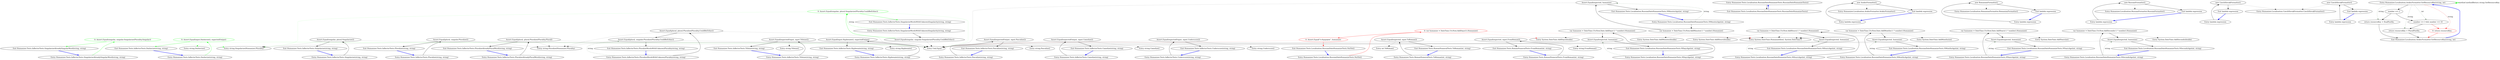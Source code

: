 digraph  {
d17 [cluster="Humanizer.Tests.InflectorTests.SingularizeAlreadySingularWord(string, string)", color=green, community=0, label="0: Assert.Equal(singular, singular.Singularize(Plurality.Singular))", span="44-44"];
d16 [cluster="Humanizer.Tests.InflectorTests.SingularizeAlreadySingularWord(string, string)", label="Entry Humanizer.Tests.InflectorTests.SingularizeAlreadySingularWord(string, string)", span="42-42"];
d18 [cluster="Humanizer.Tests.InflectorTests.SingularizeAlreadySingularWord(string, string)", label="Exit Humanizer.Tests.InflectorTests.SingularizeAlreadySingularWord(string, string)", span="42-42"];
d15 [cluster="string.Singularize(Humanizer.Plurality)", label="Entry string.Singularize(Humanizer.Plurality)", span="171-171"];
d4 [cluster="Unk.Equal", label="Entry Unk.Equal", span=""];
d21 [cluster="Humanizer.Tests.InflectorTests.SingularizeWordsWithUnknownSingularity(string, string)", color=green, community=0, label="0: Assert.Equal(singular, plural.Singularize(Plurality.CouldBeEither))", span="52-52"];
d19 [cluster="Humanizer.Tests.InflectorTests.SingularizeWordsWithUnknownSingularity(string, string)", label="Entry Humanizer.Tests.InflectorTests.SingularizeWordsWithUnknownSingularity(string, string)", span="49-49"];
d20 [cluster="Humanizer.Tests.InflectorTests.SingularizeWordsWithUnknownSingularity(string, string)", label="Assert.Equal(singular, singular.Singularize(Plurality.CouldBeEither))", span="51-51"];
d22 [cluster="Humanizer.Tests.InflectorTests.SingularizeWordsWithUnknownSingularity(string, string)", label="Exit Humanizer.Tests.InflectorTests.SingularizeWordsWithUnknownSingularity(string, string)", span="49-49"];
d28 [cluster="Humanizer.Tests.InflectorTests.Dasherize(string, string)", color=green, community=0, label="0: Assert.Equal(input.Dasherize(), expectedOutput)", span="75-75"];
d27 [cluster="Humanizer.Tests.InflectorTests.Dasherize(string, string)", label="Entry Humanizer.Tests.InflectorTests.Dasherize(string, string)", span="73-73"];
d29 [cluster="Humanizer.Tests.InflectorTests.Dasherize(string, string)", label="Exit Humanizer.Tests.InflectorTests.Dasherize(string, string)", span="73-73"];
d30 [cluster="string.Dasherize()", label="Entry string.Dasherize()", span="259-259"];
d13 [cluster="Humanizer.Tests.InflectorTests.Singularize(string, string)", label="Assert.Equal(singular, plural.Singularize())", span="37-37"];
d1 [cluster="Humanizer.Tests.InflectorTests.Pluralize(string, string)", label="Assert.Equal(plural, singular.Pluralize())", span="15-15"];
d6 [cluster="Humanizer.Tests.InflectorTests.PluralizeAlreadyPluralWord(string, string)", label="Assert.Equal(plural, plural.Pluralize(Plurality.Plural))", span="22-22"];
d9 [cluster="Humanizer.Tests.InflectorTests.PluralizeWordsWithUnknownPlurality(string, string)", label="Assert.Equal(plural, plural.Pluralize(Plurality.CouldBeEither))", span="29-29"];
d10 [cluster="Humanizer.Tests.InflectorTests.PluralizeWordsWithUnknownPlurality(string, string)", label="Assert.Equal(plural, singular.Pluralize(Plurality.CouldBeEither))", span="30-30"];
d24 [cluster="Humanizer.Tests.InflectorTests.Titleize(string, string)", label="Assert.Equal(expectedOuput, input.Titleize())", span="65-65"];
d32 [cluster="Humanizer.Tests.InflectorTests.Hyphenate(string, string)", label="Assert.Equal(input.Hyphenate(), expectedOutput)", span="85-85"];
d36 [cluster="Humanizer.Tests.InflectorTests.Pascalize(string, string)", label="Assert.Equal(expectedOutput, input.Pascalize())", span="98-98"];
d40 [cluster="Humanizer.Tests.InflectorTests.Camelize(string, string)", label="Assert.Equal(expectedOutput, input.Camelize())", span="112-112"];
d44 [cluster="Humanizer.Tests.InflectorTests.Underscore(string, string)", label="Assert.Equal(expectedOuput, input.Underscore())", span="125-125"];
d12 [cluster="Humanizer.Tests.InflectorTests.Singularize(string, string)", label="Entry Humanizer.Tests.InflectorTests.Singularize(string, string)", span="35-35"];
d14 [cluster="Humanizer.Tests.InflectorTests.Singularize(string, string)", label="Exit Humanizer.Tests.InflectorTests.Singularize(string, string)", span="35-35"];
d0 [cluster="Humanizer.Tests.InflectorTests.Pluralize(string, string)", label="Entry Humanizer.Tests.InflectorTests.Pluralize(string, string)", span="13-13"];
d2 [cluster="Humanizer.Tests.InflectorTests.Pluralize(string, string)", label="Exit Humanizer.Tests.InflectorTests.Pluralize(string, string)", span="13-13"];
d3 [cluster="string.Pluralize(Humanizer.Plurality)", label="Entry string.Pluralize(Humanizer.Plurality)", span="147-147"];
d5 [cluster="Humanizer.Tests.InflectorTests.PluralizeAlreadyPluralWord(string, string)", label="Entry Humanizer.Tests.InflectorTests.PluralizeAlreadyPluralWord(string, string)", span="20-20"];
d7 [cluster="Humanizer.Tests.InflectorTests.PluralizeAlreadyPluralWord(string, string)", label="Exit Humanizer.Tests.InflectorTests.PluralizeAlreadyPluralWord(string, string)", span="20-20"];
d8 [cluster="Humanizer.Tests.InflectorTests.PluralizeWordsWithUnknownPlurality(string, string)", label="Entry Humanizer.Tests.InflectorTests.PluralizeWordsWithUnknownPlurality(string, string)", span="27-27"];
d11 [cluster="Humanizer.Tests.InflectorTests.PluralizeWordsWithUnknownPlurality(string, string)", label="Exit Humanizer.Tests.InflectorTests.PluralizeWordsWithUnknownPlurality(string, string)", span="27-27"];
d23 [cluster="Humanizer.Tests.InflectorTests.Titleize(string, string)", label="Entry Humanizer.Tests.InflectorTests.Titleize(string, string)", span="63-63"];
d25 [cluster="Humanizer.Tests.InflectorTests.Titleize(string, string)", label="Exit Humanizer.Tests.InflectorTests.Titleize(string, string)", span="63-63"];
d26 [cluster="string.Titleize()", label="Entry string.Titleize()", span="216-216"];
d31 [cluster="Humanizer.Tests.InflectorTests.Hyphenate(string, string)", label="Entry Humanizer.Tests.InflectorTests.Hyphenate(string, string)", span="83-83"];
d33 [cluster="Humanizer.Tests.InflectorTests.Hyphenate(string, string)", label="Exit Humanizer.Tests.InflectorTests.Hyphenate(string, string)", span="83-83"];
d34 [cluster="string.Hyphenate()", label="Entry string.Hyphenate()", span="269-269"];
d35 [cluster="Humanizer.Tests.InflectorTests.Pascalize(string, string)", label="Entry Humanizer.Tests.InflectorTests.Pascalize(string, string)", span="96-96"];
d37 [cluster="Humanizer.Tests.InflectorTests.Pascalize(string, string)", label="Exit Humanizer.Tests.InflectorTests.Pascalize(string, string)", span="96-96"];
d38 [cluster="string.Pascalize()", label="Entry string.Pascalize()", span="226-226"];
d39 [cluster="Humanizer.Tests.InflectorTests.Camelize(string, string)", label="Entry Humanizer.Tests.InflectorTests.Camelize(string, string)", span="110-110"];
d41 [cluster="Humanizer.Tests.InflectorTests.Camelize(string, string)", label="Exit Humanizer.Tests.InflectorTests.Camelize(string, string)", span="110-110"];
d42 [cluster="string.Camelize()", label="Entry string.Camelize()", span="236-236"];
d43 [cluster="Humanizer.Tests.InflectorTests.Underscore(string, string)", label="Entry Humanizer.Tests.InflectorTests.Underscore(string, string)", span="123-123"];
d45 [cluster="Humanizer.Tests.InflectorTests.Underscore(string, string)", label="Exit Humanizer.Tests.InflectorTests.Underscore(string, string)", span="123-123"];
d46 [cluster="string.Underscore()", label="Entry string.Underscore()", span="247-247"];
m1_8 [cluster="string.FromRoman()", file="DateHumanizeTests.fi-FI.cs", label="Entry string.FromRoman()", span="43-43"];
m1_0 [cluster="Humanizer.Tests.RomanNumeralTests.ToRoman(int, string)", file="DateHumanizeTests.fi-FI.cs", label="Entry Humanizer.Tests.RomanNumeralTests.ToRoman(int, string)", span="26-26"];
m1_1 [cluster="Humanizer.Tests.RomanNumeralTests.ToRoman(int, string)", file="DateHumanizeTests.fi-FI.cs", label="Assert.Equal(expected, input.ToRoman())", span="28-28"];
m1_2 [cluster="Humanizer.Tests.RomanNumeralTests.ToRoman(int, string)", file="DateHumanizeTests.fi-FI.cs", label="Exit Humanizer.Tests.RomanNumeralTests.ToRoman(int, string)", span="26-26"];
m1_5 [cluster="Humanizer.Tests.RomanNumeralTests.FromRoman(int, string)", file="DateHumanizeTests.fi-FI.cs", label="Entry Humanizer.Tests.RomanNumeralTests.FromRoman(int, string)", span="51-51"];
m1_6 [cluster="Humanizer.Tests.RomanNumeralTests.FromRoman(int, string)", file="DateHumanizeTests.fi-FI.cs", label="Assert.Equal(expected, input.FromRoman())", span="53-53"];
m1_7 [cluster="Humanizer.Tests.RomanNumeralTests.FromRoman(int, string)", file="DateHumanizeTests.fi-FI.cs", label="Exit Humanizer.Tests.RomanNumeralTests.FromRoman(int, string)", span="51-51"];
m1_3 [cluster="int.ToRoman()", file="DateHumanizeTests.fi-FI.cs", label="Entry int.ToRoman()", span="84-84"];
m3_9 [cluster="Humanizer.Tests.Localisation.RussianDateHumanizeTests.NMinutesAgo(int, string)", file="DateHumanizeTests.ru-RU.cs", label="Entry Humanizer.Tests.Localisation.RussianDateHumanizeTests.NMinutesAgo(int, string)", span="52-52"];
m3_10 [cluster="Humanizer.Tests.Localisation.RussianDateHumanizeTests.NMinutesAgo(int, string)", file="DateHumanizeTests.ru-RU.cs", label="var humanize = DateTime.UtcNow.AddMinutes(-1 * number).Humanize()", span="54-54"];
m3_11 [cluster="Humanizer.Tests.Localisation.RussianDateHumanizeTests.NMinutesAgo(int, string)", file="DateHumanizeTests.ru-RU.cs", label="Assert.Equal(expected, humanize)", span="55-55"];
m3_12 [cluster="Humanizer.Tests.Localisation.RussianDateHumanizeTests.NMinutesAgo(int, string)", file="DateHumanizeTests.ru-RU.cs", label="Exit Humanizer.Tests.Localisation.RussianDateHumanizeTests.NMinutesAgo(int, string)", span="52-52"];
m3_7 [cluster="System.DateTime.Humanize(bool, System.DateTime?)", file="DateHumanizeTests.ru-RU.cs", label="Entry System.DateTime.Humanize(bool, System.DateTime?)", span="18-18"];
m3_28 [cluster="System.DateTime.AddMonths(int)", file="DateHumanizeTests.ru-RU.cs", label="Entry System.DateTime.AddMonths(int)", span="0-0"];
m3_13 [cluster="System.DateTime.AddMinutes(double)", file="DateHumanizeTests.ru-RU.cs", label="Entry System.DateTime.AddMinutes(double)", span="0-0"];
m3_34 [cluster="Humanizer.Tests.Localisation.RussianDateHumanizeTests.NotYet()", file="DateHumanizeTests.ru-RU.cs", label="Entry Humanizer.Tests.Localisation.RussianDateHumanizeTests.NotYet()", span="137-137"];
m3_35 [cluster="Humanizer.Tests.Localisation.RussianDateHumanizeTests.NotYet()", color=red, community=0, file="DateHumanizeTests.ru-RU.cs", label="0: var humanize = DateTime.UtcNow.AddDays(1).Humanize()", span="139-139"];
m3_36 [cluster="Humanizer.Tests.Localisation.RussianDateHumanizeTests.NotYet()", color=red, community=0, file="DateHumanizeTests.ru-RU.cs", label="0: Assert.Equal(''в будущем'', humanize)", span="140-140"];
m3_37 [cluster="Humanizer.Tests.Localisation.RussianDateHumanizeTests.NotYet()", file="DateHumanizeTests.ru-RU.cs", label="Exit Humanizer.Tests.Localisation.RussianDateHumanizeTests.NotYet()", span="137-137"];
m3_14 [cluster="Humanizer.Tests.Localisation.RussianDateHumanizeTests.NHoursAgo(int, string)", file="DateHumanizeTests.ru-RU.cs", label="Entry Humanizer.Tests.Localisation.RussianDateHumanizeTests.NHoursAgo(int, string)", span="72-72"];
m3_15 [cluster="Humanizer.Tests.Localisation.RussianDateHumanizeTests.NHoursAgo(int, string)", file="DateHumanizeTests.ru-RU.cs", label="var humanize = DateTime.UtcNow.AddHours(-1 * number).Humanize()", span="74-74"];
m3_16 [cluster="Humanizer.Tests.Localisation.RussianDateHumanizeTests.NHoursAgo(int, string)", file="DateHumanizeTests.ru-RU.cs", label="Assert.Equal(expected, humanize)", span="75-75"];
m3_17 [cluster="Humanizer.Tests.Localisation.RussianDateHumanizeTests.NHoursAgo(int, string)", file="DateHumanizeTests.ru-RU.cs", label="Exit Humanizer.Tests.Localisation.RussianDateHumanizeTests.NHoursAgo(int, string)", span="72-72"];
m3_6 [cluster="System.DateTime.AddSeconds(double)", file="DateHumanizeTests.ru-RU.cs", label="Entry System.DateTime.AddSeconds(double)", span="0-0"];
m3_24 [cluster="Humanizer.Tests.Localisation.RussianDateHumanizeTests.NMonthsAgo(int, string)", file="DateHumanizeTests.ru-RU.cs", label="Entry Humanizer.Tests.Localisation.RussianDateHumanizeTests.NMonthsAgo(int, string)", span="109-109"];
m3_25 [cluster="Humanizer.Tests.Localisation.RussianDateHumanizeTests.NMonthsAgo(int, string)", file="DateHumanizeTests.ru-RU.cs", label="var humanize = DateTime.UtcNow.Date.AddMonths(-1 * number).Humanize()", span="111-111"];
m3_26 [cluster="Humanizer.Tests.Localisation.RussianDateHumanizeTests.NMonthsAgo(int, string)", file="DateHumanizeTests.ru-RU.cs", label="Assert.Equal(expected, humanize)", span="112-112"];
m3_27 [cluster="Humanizer.Tests.Localisation.RussianDateHumanizeTests.NMonthsAgo(int, string)", file="DateHumanizeTests.ru-RU.cs", label="Exit Humanizer.Tests.Localisation.RussianDateHumanizeTests.NMonthsAgo(int, string)", span="109-109"];
m3_33 [cluster="System.DateTime.AddYears(int)", file="DateHumanizeTests.ru-RU.cs", label="Entry System.DateTime.AddYears(int)", span="0-0"];
m3_29 [cluster="Humanizer.Tests.Localisation.RussianDateHumanizeTests.NYearsAgo(int, string)", file="DateHumanizeTests.ru-RU.cs", label="Entry Humanizer.Tests.Localisation.RussianDateHumanizeTests.NYearsAgo(int, string)", span="130-130"];
m3_30 [cluster="Humanizer.Tests.Localisation.RussianDateHumanizeTests.NYearsAgo(int, string)", file="DateHumanizeTests.ru-RU.cs", label="var humanize = DateTime.UtcNow.Date.AddYears(-1 * number).Humanize()", span="132-132"];
m3_31 [cluster="Humanizer.Tests.Localisation.RussianDateHumanizeTests.NYearsAgo(int, string)", file="DateHumanizeTests.ru-RU.cs", label="Assert.Equal(expected, humanize)", span="133-133"];
m3_32 [cluster="Humanizer.Tests.Localisation.RussianDateHumanizeTests.NYearsAgo(int, string)", file="DateHumanizeTests.ru-RU.cs", label="Exit Humanizer.Tests.Localisation.RussianDateHumanizeTests.NYearsAgo(int, string)", span="130-130"];
m3_0 [cluster="Humanizer.Tests.Localisation.RussianDateHumanizeTests.RussianDateHumanizeTests()", file="DateHumanizeTests.ru-RU.cs", label="Entry Humanizer.Tests.Localisation.RussianDateHumanizeTests.RussianDateHumanizeTests()", span="8-8"];
m3_1 [cluster="Humanizer.Tests.Localisation.RussianDateHumanizeTests.RussianDateHumanizeTests()", file="DateHumanizeTests.ru-RU.cs", label="Exit Humanizer.Tests.Localisation.RussianDateHumanizeTests.RussianDateHumanizeTests()", span="8-8"];
m3_19 [cluster="Humanizer.Tests.Localisation.RussianDateHumanizeTests.NDaysAgo(int, string)", file="DateHumanizeTests.ru-RU.cs", label="Entry Humanizer.Tests.Localisation.RussianDateHumanizeTests.NDaysAgo(int, string)", span="94-94"];
m3_20 [cluster="Humanizer.Tests.Localisation.RussianDateHumanizeTests.NDaysAgo(int, string)", file="DateHumanizeTests.ru-RU.cs", label="var humanize = DateTime.UtcNow.Date.AddDays(-1 * number).Humanize()", span="96-96"];
m3_21 [cluster="Humanizer.Tests.Localisation.RussianDateHumanizeTests.NDaysAgo(int, string)", file="DateHumanizeTests.ru-RU.cs", label="Assert.Equal(expected, humanize)", span="97-97"];
m3_22 [cluster="Humanizer.Tests.Localisation.RussianDateHumanizeTests.NDaysAgo(int, string)", file="DateHumanizeTests.ru-RU.cs", label="Exit Humanizer.Tests.Localisation.RussianDateHumanizeTests.NDaysAgo(int, string)", span="94-94"];
m3_2 [cluster="Humanizer.Tests.Localisation.RussianDateHumanizeTests.NSecondsAgo(int, string)", file="DateHumanizeTests.ru-RU.cs", label="Entry Humanizer.Tests.Localisation.RussianDateHumanizeTests.NSecondsAgo(int, string)", span="29-29"];
m3_3 [cluster="Humanizer.Tests.Localisation.RussianDateHumanizeTests.NSecondsAgo(int, string)", file="DateHumanizeTests.ru-RU.cs", label="var humanize = DateTime.UtcNow.AddSeconds(-1 * number).Humanize()", span="31-31"];
m3_4 [cluster="Humanizer.Tests.Localisation.RussianDateHumanizeTests.NSecondsAgo(int, string)", file="DateHumanizeTests.ru-RU.cs", label="Assert.Equal(expected, humanize)", span="32-32"];
m3_5 [cluster="Humanizer.Tests.Localisation.RussianDateHumanizeTests.NSecondsAgo(int, string)", file="DateHumanizeTests.ru-RU.cs", label="Exit Humanizer.Tests.Localisation.RussianDateHumanizeTests.NSecondsAgo(int, string)", span="29-29"];
m3_23 [cluster="System.DateTime.AddDays(double)", file="DateHumanizeTests.ru-RU.cs", label="Entry System.DateTime.AddDays(double)", span="0-0"];
m3_18 [cluster="System.DateTime.AddHours(double)", file="DateHumanizeTests.ru-RU.cs", label="Entry System.DateTime.AddHours(double)", span="0-0"];
m4_11 [cluster="Humanizer.Localisation.ArabicFormatter.ArabicFormatter()", file="DefaultFormatter.cs", label="Entry Humanizer.Localisation.ArabicFormatter.ArabicFormatter()", span="2-2"];
m4_3 [cluster="Humanizer.Localisation.RomanianFormatter.RomanianFormatter()", file="DefaultFormatter.cs", label="Entry Humanizer.Localisation.RomanianFormatter.RomanianFormatter()", span="2-2"];
m4_7 [cluster="Humanizer.Localisation.RussianFormatter.RussianFormatter()", file="DefaultFormatter.cs", label="Entry Humanizer.Localisation.RussianFormatter.RussianFormatter()", span="2-2"];
m4_15 [cluster="Humanizer.Localisation.CzechSlovakFormatter.CzechSlovakFormatter()", file="DefaultFormatter.cs", label="Entry Humanizer.Localisation.CzechSlovakFormatter.CzechSlovakFormatter()", span="2-2"];
m4_16 [cluster="lambda expression", file="DefaultFormatter.cs", label="Entry lambda expression", span="19-19"];
m4_0 [cluster="lambda expression", file="DefaultFormatter.cs", label="Entry lambda expression", span="15-15"];
m4_1 [cluster="lambda expression", file="DefaultFormatter.cs", label="new RomanianFormatter()", span="15-15"];
m4_2 [cluster="lambda expression", file="DefaultFormatter.cs", label="Exit lambda expression", span="15-15"];
m4_4 [cluster="lambda expression", file="DefaultFormatter.cs", label="Entry lambda expression", span="16-16"];
m4_5 [cluster="lambda expression", file="DefaultFormatter.cs", label="new RussianFormatter()", span="16-16"];
m4_6 [cluster="lambda expression", file="DefaultFormatter.cs", label="Exit lambda expression", span="16-16"];
m4_8 [cluster="lambda expression", file="DefaultFormatter.cs", label="Entry lambda expression", span="17-17"];
m4_9 [cluster="lambda expression", file="DefaultFormatter.cs", label="new ArabicFormatter()", span="17-17"];
m4_10 [cluster="lambda expression", file="DefaultFormatter.cs", label="Exit lambda expression", span="17-17"];
m4_12 [cluster="lambda expression", file="DefaultFormatter.cs", label="Entry lambda expression", span="18-18"];
m4_13 [cluster="lambda expression", file="DefaultFormatter.cs", label="new CzechSlovakFormatter()", span="18-18"];
m4_14 [cluster="lambda expression", file="DefaultFormatter.cs", label="Exit lambda expression", span="18-18"];
m4_17 [cluster="lambda expression", file="DefaultFormatter.cs", label="new CzechSlovakFormatter()", span="19-19"];
m4_18 [cluster="lambda expression", file="DefaultFormatter.cs", label="Exit lambda expression", span="19-19"];
m6_0 [cluster="Humanizer.Localisation.ArabicFormatter.GetResourceKey(string, int)", file="IFormatter.cs", label="Entry Humanizer.Localisation.ArabicFormatter.GetResourceKey(string, int)", span="7-7"];
m6_1 [cluster="Humanizer.Localisation.ArabicFormatter.GetResourceKey(string, int)", file="IFormatter.cs", label="number == 2", span="10-10"];
m6_2 [cluster="Humanizer.Localisation.ArabicFormatter.GetResourceKey(string, int)", file="IFormatter.cs", label="return resourceKey + DualPostfix;", span="11-11"];
m6_3 [cluster="Humanizer.Localisation.ArabicFormatter.GetResourceKey(string, int)", file="IFormatter.cs", label="number >= 3 && number <= 10", span="14-14"];
m6_4 [cluster="Humanizer.Localisation.ArabicFormatter.GetResourceKey(string, int)", file="IFormatter.cs", label="return resourceKey + PluralPostfix;", span="15-15"];
m6_5 [cluster="Humanizer.Localisation.ArabicFormatter.GetResourceKey(string, int)", color=red, community=0, file="IFormatter.cs", label="0: return resourceKey;", span="17-17"];
m6_6 [cluster="Humanizer.Localisation.ArabicFormatter.GetResourceKey(string, int)", file="IFormatter.cs", label="Exit Humanizer.Localisation.ArabicFormatter.GetResourceKey(string, int)", span="7-7"];
d17 -> d18  [color=green, key=0, style=solid];
d17 -> d15  [color=green, key=2, style=dotted];
d17 -> d4  [color=green, key=2, style=dotted];
d16 -> d17  [color=green, key=0, style=solid];
d18 -> d16  [color=blue, key=0, style=bold];
d21 -> d22  [color=green, key=0, style=solid];
d21 -> d15  [color=green, key=2, style=dotted];
d21 -> d4  [color=green, key=2, style=dotted];
d19 -> d21  [color=green, key=1, label=string, style=dashed];
d19 -> d20  [key=0, style=solid];
d20 -> d21  [color=green, key=0, style=solid];
d20 -> d15  [key=2, style=dotted];
d20 -> d4  [key=2, style=dotted];
d22 -> d19  [color=blue, key=0, style=bold];
d28 -> d29  [color=green, key=0, style=solid];
d28 -> d30  [color=green, key=2, style=dotted];
d28 -> d4  [color=green, key=2, style=dotted];
d27 -> d28  [color=green, key=0, style=solid];
d29 -> d27  [color=blue, key=0, style=bold];
d13 -> d15  [key=2, style=dotted];
d13 -> d4  [key=2, style=dotted];
d13 -> d14  [key=0, style=solid];
d1 -> d4  [key=2, style=dotted];
d1 -> d2  [key=0, style=solid];
d1 -> d3  [key=2, style=dotted];
d6 -> d4  [key=2, style=dotted];
d6 -> d7  [key=0, style=solid];
d6 -> d3  [key=2, style=dotted];
d9 -> d4  [key=2, style=dotted];
d9 -> d10  [key=0, style=solid];
d9 -> d3  [key=2, style=dotted];
d10 -> d4  [key=2, style=dotted];
d10 -> d11  [key=0, style=solid];
d10 -> d3  [key=2, style=dotted];
d24 -> d4  [key=2, style=dotted];
d24 -> d25  [key=0, style=solid];
d24 -> d26  [key=2, style=dotted];
d32 -> d4  [key=2, style=dotted];
d32 -> d33  [key=0, style=solid];
d32 -> d34  [key=2, style=dotted];
d36 -> d4  [key=2, style=dotted];
d36 -> d37  [key=0, style=solid];
d36 -> d38  [key=2, style=dotted];
d40 -> d4  [key=2, style=dotted];
d40 -> d41  [key=0, style=solid];
d40 -> d42  [key=2, style=dotted];
d44 -> d4  [key=2, style=dotted];
d44 -> d45  [key=0, style=solid];
d44 -> d46  [key=2, style=dotted];
d12 -> d13  [key=0, style=solid];
d14 -> d12  [color=blue, key=0, style=bold];
d0 -> d1  [key=0, style=solid];
d2 -> d0  [color=blue, key=0, style=bold];
d5 -> d6  [key=0, style=solid];
d7 -> d5  [color=blue, key=0, style=bold];
d8 -> d9  [key=0, style=solid];
d8 -> d10  [color=darkseagreen4, key=1, label=string, style=dashed];
d11 -> d8  [color=blue, key=0, style=bold];
d23 -> d24  [key=0, style=solid];
d25 -> d23  [color=blue, key=0, style=bold];
d31 -> d32  [key=0, style=solid];
d33 -> d31  [color=blue, key=0, style=bold];
d35 -> d36  [key=0, style=solid];
d37 -> d35  [color=blue, key=0, style=bold];
d39 -> d40  [key=0, style=solid];
d41 -> d39  [color=blue, key=0, style=bold];
d43 -> d44  [key=0, style=solid];
d45 -> d43  [color=blue, key=0, style=bold];
m1_0 -> m1_1  [key=0, style=solid];
m1_1 -> m1_2  [key=0, style=solid];
m1_1 -> m1_3  [key=2, style=dotted];
m1_1 -> d4  [key=2, style=dotted];
m1_2 -> m1_0  [color=blue, key=0, style=bold];
m1_5 -> m1_6  [key=0, style=solid];
m1_6 -> m1_7  [key=0, style=solid];
m1_6 -> m1_8  [key=2, style=dotted];
m1_6 -> d4  [key=2, style=dotted];
m1_7 -> m1_5  [color=blue, key=0, style=bold];
m3_9 -> m3_10  [key=0, style=solid];
m3_9 -> m3_11  [color=darkseagreen4, key=1, label=string, style=dashed];
m3_10 -> m3_11  [key=0, style=solid];
m3_10 -> m3_13  [key=2, style=dotted];
m3_10 -> m3_7  [key=2, style=dotted];
m3_11 -> m3_12  [key=0, style=solid];
m3_11 -> d4  [key=2, style=dotted];
m3_12 -> m3_9  [color=blue, key=0, style=bold];
m3_34 -> m3_35  [color=red, key=0, style=solid];
m3_35 -> m3_36  [color=red, key=0, style=solid];
m3_35 -> m3_23  [color=red, key=2, style=dotted];
m3_35 -> m3_7  [color=red, key=2, style=dotted];
m3_36 -> m3_37  [color=red, key=0, style=solid];
m3_36 -> d4  [color=red, key=2, style=dotted];
m3_37 -> m3_34  [color=blue, key=0, style=bold];
m3_14 -> m3_15  [key=0, style=solid];
m3_14 -> m3_16  [color=darkseagreen4, key=1, label=string, style=dashed];
m3_15 -> m3_16  [key=0, style=solid];
m3_15 -> m3_18  [key=2, style=dotted];
m3_15 -> m3_7  [key=2, style=dotted];
m3_16 -> m3_17  [key=0, style=solid];
m3_16 -> d4  [key=2, style=dotted];
m3_17 -> m3_14  [color=blue, key=0, style=bold];
m3_24 -> m3_25  [key=0, style=solid];
m3_24 -> m3_26  [color=darkseagreen4, key=1, label=string, style=dashed];
m3_25 -> m3_26  [key=0, style=solid];
m3_25 -> m3_28  [key=2, style=dotted];
m3_25 -> m3_7  [key=2, style=dotted];
m3_26 -> m3_27  [key=0, style=solid];
m3_26 -> d4  [key=2, style=dotted];
m3_27 -> m3_24  [color=blue, key=0, style=bold];
m3_29 -> m3_30  [key=0, style=solid];
m3_29 -> m3_31  [color=darkseagreen4, key=1, label=string, style=dashed];
m3_30 -> m3_31  [key=0, style=solid];
m3_30 -> m3_33  [key=2, style=dotted];
m3_30 -> m3_7  [key=2, style=dotted];
m3_31 -> m3_32  [key=0, style=solid];
m3_31 -> d4  [key=2, style=dotted];
m3_32 -> m3_29  [color=blue, key=0, style=bold];
m3_0 -> m3_1  [key=0, style=solid];
m3_1 -> m3_0  [color=blue, key=0, style=bold];
m3_19 -> m3_20  [key=0, style=solid];
m3_19 -> m3_21  [color=darkseagreen4, key=1, label=string, style=dashed];
m3_20 -> m3_21  [key=0, style=solid];
m3_20 -> m3_23  [key=2, style=dotted];
m3_20 -> m3_7  [key=2, style=dotted];
m3_21 -> m3_22  [key=0, style=solid];
m3_21 -> d4  [key=2, style=dotted];
m3_22 -> m3_19  [color=blue, key=0, style=bold];
m3_2 -> m3_3  [key=0, style=solid];
m3_2 -> m3_4  [color=darkseagreen4, key=1, label=string, style=dashed];
m3_3 -> m3_4  [key=0, style=solid];
m3_3 -> m3_6  [key=2, style=dotted];
m3_3 -> m3_7  [key=2, style=dotted];
m3_4 -> m3_5  [key=0, style=solid];
m3_4 -> d4  [key=2, style=dotted];
m3_5 -> m3_2  [color=blue, key=0, style=bold];
m4_16 -> m4_17  [key=0, style=solid];
m4_0 -> m4_1  [key=0, style=solid];
m4_1 -> m4_2  [key=0, style=solid];
m4_1 -> m4_3  [key=2, style=dotted];
m4_2 -> m4_0  [color=blue, key=0, style=bold];
m4_4 -> m4_5  [key=0, style=solid];
m4_5 -> m4_6  [key=0, style=solid];
m4_5 -> m4_7  [key=2, style=dotted];
m4_6 -> m4_4  [color=blue, key=0, style=bold];
m4_8 -> m4_9  [key=0, style=solid];
m4_9 -> m4_10  [key=0, style=solid];
m4_9 -> m4_11  [key=2, style=dotted];
m4_10 -> m4_8  [color=blue, key=0, style=bold];
m4_12 -> m4_13  [key=0, style=solid];
m4_13 -> m4_14  [key=0, style=solid];
m4_13 -> m4_15  [key=2, style=dotted];
m4_14 -> m4_12  [color=blue, key=0, style=bold];
m4_17 -> m4_18  [key=0, style=solid];
m4_17 -> m4_15  [key=2, style=dotted];
m4_18 -> m4_16  [color=blue, key=0, style=bold];
m6_0 -> m6_1  [key=0, style=solid];
m6_0 -> m6_2  [color=darkseagreen4, key=1, label=string, style=dashed];
m6_0 -> m6_3  [color=darkseagreen4, key=1, label=int, style=dashed];
m6_0 -> m6_4  [color=darkseagreen4, key=1, label=string, style=dashed];
m6_0 -> m6_5  [color=red, key=1, label=string, style=dashed];
m6_0 -> m6_0  [color=green, key=3, label="method methodReturn string GetResourceKey", style=bold];
m6_1 -> m6_2  [key=0, style=solid];
m6_1 -> m6_3  [key=0, style=solid];
m6_2 -> m6_6  [key=0, style=solid];
m6_3 -> m6_4  [key=0, style=solid];
m6_3 -> m6_5  [color=red, key=0, style=solid];
m6_4 -> m6_6  [key=0, style=solid];
m6_5 -> m6_6  [color=red, key=0, style=solid];
m6_6 -> m6_0  [color=blue, key=0, style=bold];
}
